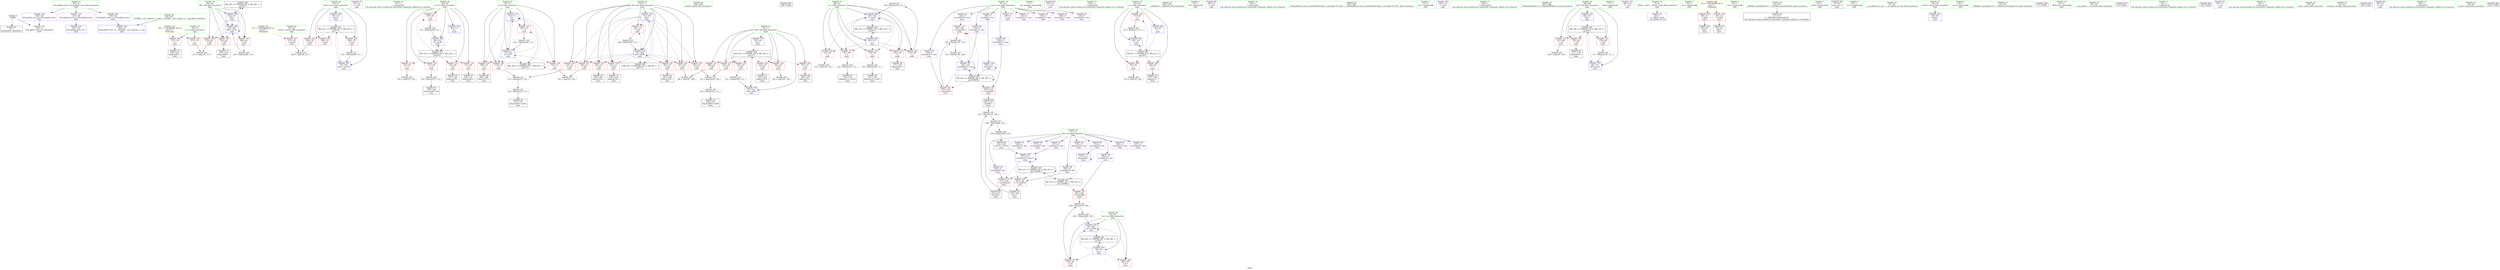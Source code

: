digraph "SVFG" {
	label="SVFG";

	Node0x55ab3fc40d70 [shape=record,color=grey,label="{NodeID: 0\nNullPtr}"];
	Node0x55ab3fc40d70 -> Node0x55ab3fc60fc0[style=solid];
	Node0x55ab3fc40d70 -> Node0x55ab3fc68d00[style=solid];
	Node0x55ab3fc7da40 [shape=record,color=black,label="{NodeID: 263\nMR_28V_2 = PHI(MR_28V_4, MR_28V_1, )\npts\{83 \}\n}"];
	Node0x55ab3fc7da40 -> Node0x55ab3fc69f10[style=dashed];
	Node0x55ab3fc69d70 [shape=record,color=blue,label="{NodeID: 180\n76\<--111\nitest\<--\nmain\n}"];
	Node0x55ab3fc69d70 -> Node0x55ab3fc7d040[style=dashed];
	Node0x55ab3fc619a0 [shape=record,color=purple,label="{NodeID: 97\n93\<--18\n\<--.str.2\nmain\n}"];
	Node0x55ab3fc467e0 [shape=record,color=green,label="{NodeID: 14\n111\<--1\n\<--dummyObj\nCan only get source location for instruction, argument, global var or function.}"];
	Node0x55ab3fc61570 [shape=record,color=red,label="{NodeID: 111\n119\<--64\n\<--i3\nmain\n}"];
	Node0x55ab3fc61570 -> Node0x55ab3fc6ec40[style=solid];
	Node0x55ab3fc460c0 [shape=record,color=green,label="{NodeID: 28\n60\<--61\nntests\<--ntests_field_insensitive\nmain\n}"];
	Node0x55ab3fc460c0 -> Node0x55ab3fc61230[style=solid];
	Node0x55ab3fc67090 [shape=record,color=red,label="{NodeID: 125\n188\<--70\n\<--i40\nmain\n}"];
	Node0x55ab3fc67090 -> Node0x55ab3fc65860[style=solid];
	Node0x55ab3fc60af0 [shape=record,color=green,label="{NodeID: 42\n263\<--264\nprintf\<--printf_field_insensitive\n}"];
	Node0x55ab3fc8db50 [shape=record,color=black,label="{NodeID: 305\n266 = PHI()\n}"];
	Node0x55ab3fc6d440 [shape=record,color=grey,label="{NodeID: 222\n156 = Binary(155, 111, )\n}"];
	Node0x55ab3fc6d440 -> Node0x55ab3fc693b0[style=solid];
	Node0x55ab3fc67bf0 [shape=record,color=red,label="{NodeID: 139\n208\<--74\n\<--k\nmain\n}"];
	Node0x55ab3fc67bf0 -> Node0x55ab3fc62e10[style=solid];
	Node0x55ab3fc62790 [shape=record,color=black,label="{NodeID: 56\n141\<--140\nidxprom18\<--sub17\nmain\n}"];
	Node0x55ab3fc6e940 [shape=record,color=grey,label="{NodeID: 236\n258 = cmp(256, 257, )\n}"];
	Node0x55ab3fc68750 [shape=record,color=red,label="{NodeID: 153\n143\<--142\n\<--arrayidx19\nmain\n}"];
	Node0x55ab3fc68750 -> Node0x55ab3fc6dec0[style=solid];
	Node0x55ab3fc632f0 [shape=record,color=black,label="{NodeID: 70\n233\<--232\nidxprom72\<--\nmain\n}"];
	Node0x55ab3fc692e0 [shape=record,color=blue,label="{NodeID: 167\n152\<--145\narrayidx23\<--rem\nmain\n}"];
	Node0x55ab3fc692e0 -> Node0x55ab3fc68680[style=dashed];
	Node0x55ab3fc692e0 -> Node0x55ab3fc68750[style=dashed];
	Node0x55ab3fc692e0 -> Node0x55ab3fc692e0[style=dashed];
	Node0x55ab3fc692e0 -> Node0x55ab3fc7b740[style=dashed];
	Node0x55ab3fc63e50 [shape=record,color=purple,label="{NodeID: 84\n224\<--8\narrayidx67\<--cmn\nmain\n}"];
	Node0x55ab3fc63e50 -> Node0x55ab3fc689c0[style=solid];
	Node0x55ab3fc416d0 [shape=record,color=green,label="{NodeID: 1\n7\<--1\n__dso_handle\<--dummyObj\nGlob }"];
	Node0x55ab3fc7df40 [shape=record,color=black,label="{NodeID: 264\nMR_16V_3 = PHI(MR_16V_4, MR_16V_2, )\npts\{71 \}\n}"];
	Node0x55ab3fc7df40 -> Node0x55ab3fc66fc0[style=dashed];
	Node0x55ab3fc7df40 -> Node0x55ab3fc67090[style=dashed];
	Node0x55ab3fc7df40 -> Node0x55ab3fc67160[style=dashed];
	Node0x55ab3fc7df40 -> Node0x55ab3fc67230[style=dashed];
	Node0x55ab3fc7df40 -> Node0x55ab3fc67300[style=dashed];
	Node0x55ab3fc7df40 -> Node0x55ab3fc673d0[style=dashed];
	Node0x55ab3fc7df40 -> Node0x55ab3fc69ca0[style=dashed];
	Node0x55ab3fc69e40 [shape=record,color=blue,label="{NodeID: 181\n80\<--85\nres\<--\nmain\n}"];
	Node0x55ab3fc69e40 -> Node0x55ab3fc68270[style=dashed];
	Node0x55ab3fc69e40 -> Node0x55ab3fc68340[style=dashed];
	Node0x55ab3fc69e40 -> Node0x55ab3fc69fe0[style=dashed];
	Node0x55ab3fc69e40 -> Node0x55ab3fc7d540[style=dashed];
	Node0x55ab3fc61a70 [shape=record,color=purple,label="{NodeID: 98\n94\<--20\n\<--.str.3\nmain\n}"];
	Node0x55ab3fc468b0 [shape=record,color=green,label="{NodeID: 15\n146\<--1\n\<--dummyObj\nCan only get source location for instruction, argument, global var or function.}"];
	Node0x55ab3fc61640 [shape=record,color=red,label="{NodeID: 112\n127\<--64\n\<--i3\nmain\n}"];
	Node0x55ab3fc61640 -> Node0x55ab3fc6da40[style=solid];
	Node0x55ab3fc46190 [shape=record,color=green,label="{NodeID: 29\n62\<--63\ni\<--i_field_insensitive\nmain\n}"];
	Node0x55ab3fc46190 -> Node0x55ab3fc61300[style=solid];
	Node0x55ab3fc46190 -> Node0x55ab3fc613d0[style=solid];
	Node0x55ab3fc46190 -> Node0x55ab3fc614a0[style=solid];
	Node0x55ab3fc46190 -> Node0x55ab3fc68ed0[style=solid];
	Node0x55ab3fc46190 -> Node0x55ab3fc69070[style=solid];
	Node0x55ab3fc67160 [shape=record,color=red,label="{NodeID: 126\n197\<--70\n\<--i40\nmain\n}"];
	Node0x55ab3fc67160 -> Node0x55ab3fc62ad0[style=solid];
	Node0x55ab3fc60bc0 [shape=record,color=green,label="{NodeID: 43\n292\<--293\n_ZNSolsEi\<--_ZNSolsEi_field_insensitive\n}"];
	Node0x55ab3fc6d5c0 [shape=record,color=grey,label="{NodeID: 223\n140 = Binary(139, 111, )\n}"];
	Node0x55ab3fc6d5c0 -> Node0x55ab3fc62790[style=solid];
	Node0x55ab3fc67cc0 [shape=record,color=red,label="{NodeID: 140\n214\<--74\n\<--k\nmain\n}"];
	Node0x55ab3fc67cc0 -> Node0x55ab3fc6c9c0[style=solid];
	Node0x55ab3fc62860 [shape=record,color=black,label="{NodeID: 57\n148\<--147\nidxprom20\<--\nmain\n}"];
	Node0x55ab3fc6eac0 [shape=record,color=grey,label="{NodeID: 237\n195 = cmp(193, 194, )\n}"];
	Node0x55ab3fc68820 [shape=record,color=red,label="{NodeID: 154\n203\<--202\n\<--arrayidx54\nmain\n}"];
	Node0x55ab3fc68820 -> Node0x55ab3fc62c70[style=solid];
	Node0x55ab3fc633c0 [shape=record,color=black,label="{NodeID: 71\n236\<--235\nidxprom74\<--\nmain\n}"];
	Node0x55ab3fc693b0 [shape=record,color=blue,label="{NodeID: 168\n66\<--156\nj\<--inc25\nmain\n}"];
	Node0x55ab3fc693b0 -> Node0x55ab3fc66940[style=dashed];
	Node0x55ab3fc693b0 -> Node0x55ab3fc66a10[style=dashed];
	Node0x55ab3fc693b0 -> Node0x55ab3fc66ae0[style=dashed];
	Node0x55ab3fc693b0 -> Node0x55ab3fc66bb0[style=dashed];
	Node0x55ab3fc693b0 -> Node0x55ab3fc66c80[style=dashed];
	Node0x55ab3fc693b0 -> Node0x55ab3fc693b0[style=dashed];
	Node0x55ab3fc693b0 -> Node0x55ab3fc7ad40[style=dashed];
	Node0x55ab3fc63f20 [shape=record,color=purple,label="{NodeID: 85\n172\<--11\narrayidx35\<--dm\nmain\n}"];
	Node0x55ab3fc44c90 [shape=record,color=green,label="{NodeID: 2\n13\<--1\n.str\<--dummyObj\nGlob }"];
	Node0x55ab3fc7e440 [shape=record,color=black,label="{NodeID: 265\nMR_18V_2 = PHI(MR_18V_4, MR_18V_1, )\npts\{73 \}\n}"];
	Node0x55ab3fc7e440 -> Node0x55ab3fc69890[style=dashed];
	Node0x55ab3fc69f10 [shape=record,color=blue,label="{NodeID: 182\n82\<--111\ni90\<--\nmain\n}"];
	Node0x55ab3fc69f10 -> Node0x55ab3fc68410[style=dashed];
	Node0x55ab3fc69f10 -> Node0x55ab3fc684e0[style=dashed];
	Node0x55ab3fc69f10 -> Node0x55ab3fc685b0[style=dashed];
	Node0x55ab3fc69f10 -> Node0x55ab3fc6a0b0[style=dashed];
	Node0x55ab3fc69f10 -> Node0x55ab3fc7da40[style=dashed];
	Node0x55ab3fc61b40 [shape=record,color=purple,label="{NodeID: 99\n96\<--23\n\<--.str.4\nmain\n}"];
	Node0x55ab3fc45700 [shape=record,color=green,label="{NodeID: 16\n165\<--1\n\<--dummyObj\nCan only get source location for instruction, argument, global var or function.}"];
	Node0x55ab3fc80f30 [shape=record,color=yellow,style=double,label="{NodeID: 279\n24V_1 = ENCHI(MR_24V_0)\npts\{79 \}\nFun[main]}"];
	Node0x55ab3fc80f30 -> Node0x55ab3fc680d0[style=dashed];
	Node0x55ab3fc80f30 -> Node0x55ab3fc681a0[style=dashed];
	Node0x55ab3fc61710 [shape=record,color=red,label="{NodeID: 113\n136\<--64\n\<--i3\nmain\n}"];
	Node0x55ab3fc61710 -> Node0x55ab3fc626c0[style=solid];
	Node0x55ab3fc60230 [shape=record,color=green,label="{NodeID: 30\n64\<--65\ni3\<--i3_field_insensitive\nmain\n}"];
	Node0x55ab3fc60230 -> Node0x55ab3fc61570[style=solid];
	Node0x55ab3fc60230 -> Node0x55ab3fc61640[style=solid];
	Node0x55ab3fc60230 -> Node0x55ab3fc61710[style=solid];
	Node0x55ab3fc60230 -> Node0x55ab3fc617e0[style=solid];
	Node0x55ab3fc60230 -> Node0x55ab3fc66870[style=solid];
	Node0x55ab3fc60230 -> Node0x55ab3fc69140[style=solid];
	Node0x55ab3fc60230 -> Node0x55ab3fc69480[style=solid];
	Node0x55ab3fc67230 [shape=record,color=red,label="{NodeID: 127\n219\<--70\n\<--i40\nmain\n}"];
	Node0x55ab3fc67230 -> Node0x55ab3fc6e4c0[style=solid];
	Node0x55ab3fc60cc0 [shape=record,color=green,label="{NodeID: 44\n295\<--296\n_ZSt4endlIcSt11char_traitsIcEERSt13basic_ostreamIT_T0_ES6_\<--_ZSt4endlIcSt11char_traitsIcEERSt13basic_ostreamIT_T0_ES6__field_insensitive\n}"];
	Node0x55ab3fc6d740 [shape=record,color=grey,label="{NodeID: 224\n114 = Binary(113, 111, )\n}"];
	Node0x55ab3fc6d740 -> Node0x55ab3fc69070[style=solid];
	Node0x55ab3fc67d90 [shape=record,color=red,label="{NodeID: 141\n240\<--74\n\<--k\nmain\n}"];
	Node0x55ab3fc67d90 -> Node0x55ab3fc6ce40[style=solid];
	Node0x55ab3fc62930 [shape=record,color=black,label="{NodeID: 58\n151\<--150\nidxprom22\<--\nmain\n}"];
	Node0x55ab3fc6ec40 [shape=record,color=grey,label="{NodeID: 238\n120 = cmp(119, 104, )\n}"];
	Node0x55ab3fc688f0 [shape=record,color=red,label="{NodeID: 155\n211\<--210\n\<--arrayidx58\nmain\n}"];
	Node0x55ab3fc688f0 -> Node0x55ab3fc62ee0[style=solid];
	Node0x55ab3fc63490 [shape=record,color=black,label="{NodeID: 72\n276\<--275\nidxprom94\<--\nmain\n}"];
	Node0x55ab3fc69480 [shape=record,color=blue,label="{NodeID: 169\n64\<--161\ni3\<--inc28\nmain\n}"];
	Node0x55ab3fc69480 -> Node0x55ab3fc7b240[style=dashed];
	Node0x55ab3fc63ff0 [shape=record,color=purple,label="{NodeID: 86\n173\<--11\narrayidx36\<--dm\nmain\n}"];
	Node0x55ab3fc63ff0 -> Node0x55ab3fc69620[style=solid];
	Node0x55ab3fc44d20 [shape=record,color=green,label="{NodeID: 3\n15\<--1\n.str.1\<--dummyObj\nGlob }"];
	Node0x55ab3fc7e940 [shape=record,color=black,label="{NodeID: 266\nMR_20V_2 = PHI(MR_20V_3, MR_20V_1, )\npts\{75 \}\n}"];
	Node0x55ab3fc7e940 -> Node0x55ab3fc69960[style=dashed];
	Node0x55ab3fc7e940 -> Node0x55ab3fc7e940[style=dashed];
	Node0x55ab3fc69fe0 [shape=record,color=blue,label="{NodeID: 183\n80\<--283\nres\<--rem99\nmain\n}"];
	Node0x55ab3fc69fe0 -> Node0x55ab3fc68270[style=dashed];
	Node0x55ab3fc69fe0 -> Node0x55ab3fc68340[style=dashed];
	Node0x55ab3fc69fe0 -> Node0x55ab3fc69fe0[style=dashed];
	Node0x55ab3fc69fe0 -> Node0x55ab3fc7d540[style=dashed];
	Node0x55ab3fc61c10 [shape=record,color=purple,label="{NodeID: 100\n265\<--23\n\<--.str.4\nmain\n}"];
	Node0x55ab3fc457d0 [shape=record,color=green,label="{NodeID: 17\n230\<--1\n\<--dummyObj\nCan only get source location for instruction, argument, global var or function.}"];
	Node0x55ab3fc617e0 [shape=record,color=red,label="{NodeID: 114\n147\<--64\n\<--i3\nmain\n}"];
	Node0x55ab3fc617e0 -> Node0x55ab3fc62860[style=solid];
	Node0x55ab3fc602c0 [shape=record,color=green,label="{NodeID: 31\n66\<--67\nj\<--j_field_insensitive\nmain\n}"];
	Node0x55ab3fc602c0 -> Node0x55ab3fc66940[style=solid];
	Node0x55ab3fc602c0 -> Node0x55ab3fc66a10[style=solid];
	Node0x55ab3fc602c0 -> Node0x55ab3fc66ae0[style=solid];
	Node0x55ab3fc602c0 -> Node0x55ab3fc66bb0[style=solid];
	Node0x55ab3fc602c0 -> Node0x55ab3fc66c80[style=solid];
	Node0x55ab3fc602c0 -> Node0x55ab3fc69210[style=solid];
	Node0x55ab3fc602c0 -> Node0x55ab3fc693b0[style=solid];
	Node0x55ab3fc67300 [shape=record,color=red,label="{NodeID: 128\n232\<--70\n\<--i40\nmain\n}"];
	Node0x55ab3fc67300 -> Node0x55ab3fc632f0[style=solid];
	Node0x55ab3fc60dc0 [shape=record,color=green,label="{NodeID: 45\n297\<--298\n_ZNSolsEPFRSoS_E\<--_ZNSolsEPFRSoS_E_field_insensitive\n}"];
	Node0x55ab3fc6d8c0 [shape=record,color=grey,label="{NodeID: 225\n227 = Binary(212, 226, )\n}"];
	Node0x55ab3fc6d8c0 -> Node0x55ab3fc6e1c0[style=solid];
	Node0x55ab3fc67e60 [shape=record,color=red,label="{NodeID: 142\n256\<--76\n\<--itest\nmain\n}"];
	Node0x55ab3fc67e60 -> Node0x55ab3fc6e940[style=solid];
	Node0x55ab3fc62a00 [shape=record,color=black,label="{NodeID: 59\n171\<--170\nidxprom34\<--\nmain\n}"];
	Node0x55ab3fc6edc0 [shape=record,color=grey,label="{NodeID: 239\n125 = cmp(124, 104, )\n}"];
	Node0x55ab3fc689c0 [shape=record,color=red,label="{NodeID: 156\n225\<--224\n\<--arrayidx67\nmain\n}"];
	Node0x55ab3fc689c0 -> Node0x55ab3fc63150[style=solid];
	Node0x55ab3fc63560 [shape=record,color=black,label="{NodeID: 73\n279\<--278\nidxprom96\<--\nmain\n}"];
	Node0x55ab3fc7a840 [shape=record,color=black,label="{NodeID: 253\nMR_32V_5 = PHI(MR_32V_6, MR_32V_4, )\npts\{120000 \}\n}"];
	Node0x55ab3fc7a840 -> Node0x55ab3fc68820[style=dashed];
	Node0x55ab3fc7a840 -> Node0x55ab3fc688f0[style=dashed];
	Node0x55ab3fc7a840 -> Node0x55ab3fc69a30[style=dashed];
	Node0x55ab3fc7a840 -> Node0x55ab3fc7a840[style=dashed];
	Node0x55ab3fc7a840 -> Node0x55ab3fc7ee40[style=dashed];
	Node0x55ab3fc69550 [shape=record,color=blue,label="{NodeID: 170\n68\<--165\ni30\<--\nmain\n}"];
	Node0x55ab3fc69550 -> Node0x55ab3fc78a40[style=dashed];
	Node0x55ab3fc640c0 [shape=record,color=purple,label="{NodeID: 87\n199\<--11\narrayidx52\<--dm\nmain\n}"];
	Node0x55ab3fc44db0 [shape=record,color=green,label="{NodeID: 4\n17\<--1\nstdin\<--dummyObj\nGlob }"];
	Node0x55ab3fc7ee40 [shape=record,color=black,label="{NodeID: 267\nMR_32V_4 = PHI(MR_32V_5, MR_32V_2, )\npts\{120000 \}\n}"];
	Node0x55ab3fc7ee40 -> Node0x55ab3fc68a90[style=dashed];
	Node0x55ab3fc7ee40 -> Node0x55ab3fc7a840[style=dashed];
	Node0x55ab3fc6a0b0 [shape=record,color=blue,label="{NodeID: 184\n82\<--287\ni90\<--inc101\nmain\n}"];
	Node0x55ab3fc6a0b0 -> Node0x55ab3fc68410[style=dashed];
	Node0x55ab3fc6a0b0 -> Node0x55ab3fc684e0[style=dashed];
	Node0x55ab3fc6a0b0 -> Node0x55ab3fc685b0[style=dashed];
	Node0x55ab3fc6a0b0 -> Node0x55ab3fc6a0b0[style=dashed];
	Node0x55ab3fc6a0b0 -> Node0x55ab3fc7da40[style=dashed];
	Node0x55ab3fc61ce0 [shape=record,color=purple,label="{NodeID: 101\n261\<--25\n\<--.str.5\nmain\n}"];
	Node0x55ab3fc458a0 [shape=record,color=green,label="{NodeID: 18\n4\<--6\n_ZStL8__ioinit\<--_ZStL8__ioinit_field_insensitive\nGlob }"];
	Node0x55ab3fc458a0 -> Node0x55ab3fc63630[style=solid];
	Node0x55ab3fc66870 [shape=record,color=red,label="{NodeID: 115\n160\<--64\n\<--i3\nmain\n}"];
	Node0x55ab3fc66870 -> Node0x55ab3fc6c840[style=solid];
	Node0x55ab3fc60350 [shape=record,color=green,label="{NodeID: 32\n68\<--69\ni30\<--i30_field_insensitive\nmain\n}"];
	Node0x55ab3fc60350 -> Node0x55ab3fc66d50[style=solid];
	Node0x55ab3fc60350 -> Node0x55ab3fc66e20[style=solid];
	Node0x55ab3fc60350 -> Node0x55ab3fc66ef0[style=solid];
	Node0x55ab3fc60350 -> Node0x55ab3fc69550[style=solid];
	Node0x55ab3fc60350 -> Node0x55ab3fc696f0[style=solid];
	Node0x55ab3fc673d0 [shape=record,color=red,label="{NodeID: 129\n250\<--70\n\<--i40\nmain\n}"];
	Node0x55ab3fc673d0 -> Node0x55ab3fc6c700[style=solid];
	Node0x55ab3fc60ec0 [shape=record,color=green,label="{NodeID: 46\n30\<--323\n_GLOBAL__sub_I_pperm_2_1.cpp\<--_GLOBAL__sub_I_pperm_2_1.cpp_field_insensitive\n}"];
	Node0x55ab3fc60ec0 -> Node0x55ab3fc68c30[style=solid];
	Node0x55ab3fc6da40 [shape=record,color=grey,label="{NodeID: 226\n128 = Binary(127, 111, )\n}"];
	Node0x55ab3fc6da40 -> Node0x55ab3fc62520[style=solid];
	Node0x55ab3fc67f30 [shape=record,color=red,label="{NodeID: 143\n260\<--76\n\<--itest\nmain\n}"];
	Node0x55ab3fc62ad0 [shape=record,color=black,label="{NodeID: 60\n198\<--197\nidxprom51\<--\nmain\n}"];
	Node0x55ab3fc6ef40 [shape=record,color=grey,label="{NodeID: 240\n103 = cmp(102, 104, )\n}"];
	Node0x55ab3fc68a90 [shape=record,color=red,label="{NodeID: 157\n281\<--280\n\<--arrayidx97\nmain\n}"];
	Node0x55ab3fc68a90 -> Node0x55ab3fc6d2c0[style=solid];
	Node0x55ab3fc63630 [shape=record,color=purple,label="{NodeID: 74\n39\<--4\n\<--_ZStL8__ioinit\n__cxx_global_var_init\n}"];
	Node0x55ab3fc7ad40 [shape=record,color=black,label="{NodeID: 254\nMR_12V_2 = PHI(MR_12V_4, MR_12V_1, )\npts\{67 \}\n}"];
	Node0x55ab3fc7ad40 -> Node0x55ab3fc69210[style=dashed];
	Node0x55ab3fc69620 [shape=record,color=blue,label="{NodeID: 171\n173\<--111\narrayidx36\<--\nmain\n}"];
	Node0x55ab3fc69620 -> Node0x55ab3fc69620[style=dashed];
	Node0x55ab3fc69620 -> Node0x55ab3fc7ee40[style=dashed];
	Node0x55ab3fc64190 [shape=record,color=purple,label="{NodeID: 88\n202\<--11\narrayidx54\<--dm\nmain\n}"];
	Node0x55ab3fc64190 -> Node0x55ab3fc68820[style=solid];
	Node0x55ab3fc44e40 [shape=record,color=green,label="{NodeID: 5\n18\<--1\n.str.2\<--dummyObj\nGlob }"];
	Node0x55ab3fc7fb50 [shape=record,color=yellow,style=double,label="{NodeID: 268\n2V_1 = ENCHI(MR_2V_0)\npts\{1 \}\nFun[main]}"];
	Node0x55ab3fc7fb50 -> Node0x55ab3fc61090[style=dashed];
	Node0x55ab3fc7fb50 -> Node0x55ab3fc61160[style=dashed];
	Node0x55ab3fc6a180 [shape=record,color=blue,label="{NodeID: 185\n76\<--301\nitest\<--inc106\nmain\n}"];
	Node0x55ab3fc6a180 -> Node0x55ab3fc7d040[style=dashed];
	Node0x55ab3fc61db0 [shape=record,color=purple,label="{NodeID: 102\n327\<--28\nllvm.global_ctors_0\<--llvm.global_ctors\nGlob }"];
	Node0x55ab3fc61db0 -> Node0x55ab3fc68b60[style=solid];
	Node0x55ab3fc45970 [shape=record,color=green,label="{NodeID: 19\n8\<--10\ncmn\<--cmn_field_insensitive\nGlob }"];
	Node0x55ab3fc45970 -> Node0x55ab3fc63700[style=solid];
	Node0x55ab3fc45970 -> Node0x55ab3fc637d0[style=solid];
	Node0x55ab3fc45970 -> Node0x55ab3fc638a0[style=solid];
	Node0x55ab3fc45970 -> Node0x55ab3fc63970[style=solid];
	Node0x55ab3fc45970 -> Node0x55ab3fc63a40[style=solid];
	Node0x55ab3fc45970 -> Node0x55ab3fc63b10[style=solid];
	Node0x55ab3fc45970 -> Node0x55ab3fc63be0[style=solid];
	Node0x55ab3fc45970 -> Node0x55ab3fc63cb0[style=solid];
	Node0x55ab3fc45970 -> Node0x55ab3fc63d80[style=solid];
	Node0x55ab3fc45970 -> Node0x55ab3fc63e50[style=solid];
	Node0x55ab3fc66940 [shape=record,color=red,label="{NodeID: 116\n124\<--66\n\<--j\nmain\n}"];
	Node0x55ab3fc66940 -> Node0x55ab3fc6edc0[style=solid];
	Node0x55ab3fc603e0 [shape=record,color=green,label="{NodeID: 33\n70\<--71\ni40\<--i40_field_insensitive\nmain\n}"];
	Node0x55ab3fc603e0 -> Node0x55ab3fc66fc0[style=solid];
	Node0x55ab3fc603e0 -> Node0x55ab3fc67090[style=solid];
	Node0x55ab3fc603e0 -> Node0x55ab3fc67160[style=solid];
	Node0x55ab3fc603e0 -> Node0x55ab3fc67230[style=solid];
	Node0x55ab3fc603e0 -> Node0x55ab3fc67300[style=solid];
	Node0x55ab3fc603e0 -> Node0x55ab3fc673d0[style=solid];
	Node0x55ab3fc603e0 -> Node0x55ab3fc697c0[style=solid];
	Node0x55ab3fc603e0 -> Node0x55ab3fc69ca0[style=solid];
	Node0x55ab3fc6c700 [shape=record,color=grey,label="{NodeID: 213\n251 = Binary(250, 111, )\n}"];
	Node0x55ab3fc6c700 -> Node0x55ab3fc69ca0[style=solid];
	Node0x55ab3fc674a0 [shape=record,color=red,label="{NodeID: 130\n187\<--72\n\<--j44\nmain\n}"];
	Node0x55ab3fc674a0 -> Node0x55ab3fc65860[style=solid];
	Node0x55ab3fc60fc0 [shape=record,color=black,label="{NodeID: 47\n2\<--3\ndummyVal\<--dummyVal\n}"];
	Node0x55ab3fc6dbc0 [shape=record,color=grey,label="{NodeID: 227\n145 = Binary(144, 146, )\n}"];
	Node0x55ab3fc6dbc0 -> Node0x55ab3fc692e0[style=solid];
	Node0x55ab3fc68000 [shape=record,color=red,label="{NodeID: 144\n300\<--76\n\<--itest\nmain\n}"];
	Node0x55ab3fc68000 -> Node0x55ab3fc6ccc0[style=solid];
	Node0x55ab3fc62ba0 [shape=record,color=black,label="{NodeID: 61\n201\<--200\nidxprom53\<--\nmain\n}"];
	Node0x55ab3fc65860 [shape=record,color=grey,label="{NodeID: 241\n189 = cmp(187, 188, )\n}"];
	Node0x55ab3fc68b60 [shape=record,color=blue,label="{NodeID: 158\n327\<--29\nllvm.global_ctors_0\<--\nGlob }"];
	Node0x55ab3fc63700 [shape=record,color=purple,label="{NodeID: 75\n108\<--8\n\<--cmn\nmain\n}"];
	Node0x55ab3fc7b240 [shape=record,color=black,label="{NodeID: 255\nMR_10V_3 = PHI(MR_10V_4, MR_10V_2, )\npts\{65 \}\n}"];
	Node0x55ab3fc7b240 -> Node0x55ab3fc61570[style=dashed];
	Node0x55ab3fc7b240 -> Node0x55ab3fc61640[style=dashed];
	Node0x55ab3fc7b240 -> Node0x55ab3fc61710[style=dashed];
	Node0x55ab3fc7b240 -> Node0x55ab3fc617e0[style=dashed];
	Node0x55ab3fc7b240 -> Node0x55ab3fc66870[style=dashed];
	Node0x55ab3fc7b240 -> Node0x55ab3fc69480[style=dashed];
	Node0x55ab3fc696f0 [shape=record,color=blue,label="{NodeID: 172\n68\<--177\ni30\<--inc38\nmain\n}"];
	Node0x55ab3fc696f0 -> Node0x55ab3fc78a40[style=dashed];
	Node0x55ab3fc64260 [shape=record,color=purple,label="{NodeID: 89\n207\<--11\narrayidx56\<--dm\nmain\n}"];
	Node0x55ab3fc44ed0 [shape=record,color=green,label="{NodeID: 6\n20\<--1\n.str.3\<--dummyObj\nGlob }"];
	Node0x55ab3fc61eb0 [shape=record,color=purple,label="{NodeID: 103\n328\<--28\nllvm.global_ctors_1\<--llvm.global_ctors\nGlob }"];
	Node0x55ab3fc61eb0 -> Node0x55ab3fc68c30[style=solid];
	Node0x55ab3fc45a40 [shape=record,color=green,label="{NodeID: 20\n11\<--12\ndm\<--dm_field_insensitive\nGlob }"];
	Node0x55ab3fc45a40 -> Node0x55ab3fc63f20[style=solid];
	Node0x55ab3fc45a40 -> Node0x55ab3fc63ff0[style=solid];
	Node0x55ab3fc45a40 -> Node0x55ab3fc640c0[style=solid];
	Node0x55ab3fc45a40 -> Node0x55ab3fc64190[style=solid];
	Node0x55ab3fc45a40 -> Node0x55ab3fc64260[style=solid];
	Node0x55ab3fc45a40 -> Node0x55ab3fc64330[style=solid];
	Node0x55ab3fc45a40 -> Node0x55ab3fc64400[style=solid];
	Node0x55ab3fc45a40 -> Node0x55ab3fc644d0[style=solid];
	Node0x55ab3fc45a40 -> Node0x55ab3fc645a0[style=solid];
	Node0x55ab3fc45a40 -> Node0x55ab3fc64670[style=solid];
	Node0x55ab3fc66a10 [shape=record,color=red,label="{NodeID: 117\n131\<--66\n\<--j\nmain\n}"];
	Node0x55ab3fc66a10 -> Node0x55ab3fc6e040[style=solid];
	Node0x55ab3fc60470 [shape=record,color=green,label="{NodeID: 34\n72\<--73\nj44\<--j44_field_insensitive\nmain\n}"];
	Node0x55ab3fc60470 -> Node0x55ab3fc674a0[style=solid];
	Node0x55ab3fc60470 -> Node0x55ab3fc67570[style=solid];
	Node0x55ab3fc60470 -> Node0x55ab3fc67640[style=solid];
	Node0x55ab3fc60470 -> Node0x55ab3fc67710[style=solid];
	Node0x55ab3fc60470 -> Node0x55ab3fc677e0[style=solid];
	Node0x55ab3fc60470 -> Node0x55ab3fc678b0[style=solid];
	Node0x55ab3fc60470 -> Node0x55ab3fc67980[style=solid];
	Node0x55ab3fc60470 -> Node0x55ab3fc67a50[style=solid];
	Node0x55ab3fc60470 -> Node0x55ab3fc69890[style=solid];
	Node0x55ab3fc60470 -> Node0x55ab3fc69bd0[style=solid];
	Node0x55ab3fc6c840 [shape=record,color=grey,label="{NodeID: 214\n161 = Binary(160, 111, )\n}"];
	Node0x55ab3fc6c840 -> Node0x55ab3fc69480[style=solid];
	Node0x55ab3fc67570 [shape=record,color=red,label="{NodeID: 131\n194\<--72\n\<--j44\nmain\n}"];
	Node0x55ab3fc67570 -> Node0x55ab3fc6eac0[style=solid];
	Node0x55ab3fc620e0 [shape=record,color=black,label="{NodeID: 48\n41\<--42\n\<--_ZNSt8ios_base4InitD1Ev\nCan only get source location for instruction, argument, global var or function.}"];
	Node0x55ab3fc6dd40 [shape=record,color=grey,label="{NodeID: 228\n229 = Binary(228, 230, )\n}"];
	Node0x55ab3fc6dd40 -> Node0x55ab3fc63220[style=solid];
	Node0x55ab3fc680d0 [shape=record,color=red,label="{NodeID: 145\n271\<--78\n\<--n\nmain\n}"];
	Node0x55ab3fc680d0 -> Node0x55ab3fc65ce0[style=solid];
	Node0x55ab3fc62c70 [shape=record,color=black,label="{NodeID: 62\n204\<--203\nconv\<--\nmain\n}"];
	Node0x55ab3fc62c70 -> Node0x55ab3fc6e1c0[style=solid];
	Node0x55ab3fc659e0 [shape=record,color=grey,label="{NodeID: 242\n168 = cmp(167, 104, )\n}"];
	Node0x55ab3fc68c30 [shape=record,color=blue,label="{NodeID: 159\n328\<--30\nllvm.global_ctors_1\<--_GLOBAL__sub_I_pperm_2_1.cpp\nGlob }"];
	Node0x55ab3fc637d0 [shape=record,color=purple,label="{NodeID: 76\n109\<--8\narrayidx\<--cmn\nmain\n}"];
	Node0x55ab3fc637d0 -> Node0x55ab3fc68fa0[style=solid];
	Node0x55ab3fc7b740 [shape=record,color=black,label="{NodeID: 256\nMR_30V_4 = PHI(MR_30V_5, MR_30V_2, )\npts\{100000 \}\n}"];
	Node0x55ab3fc7b740 -> Node0x55ab3fc68680[style=dashed];
	Node0x55ab3fc7b740 -> Node0x55ab3fc68750[style=dashed];
	Node0x55ab3fc7b740 -> Node0x55ab3fc689c0[style=dashed];
	Node0x55ab3fc7b740 -> Node0x55ab3fc692e0[style=dashed];
	Node0x55ab3fc7b740 -> Node0x55ab3fc7b740[style=dashed];
	Node0x55ab3fc697c0 [shape=record,color=blue,label="{NodeID: 173\n70\<--165\ni40\<--\nmain\n}"];
	Node0x55ab3fc697c0 -> Node0x55ab3fc7df40[style=dashed];
	Node0x55ab3fc64330 [shape=record,color=purple,label="{NodeID: 90\n210\<--11\narrayidx58\<--dm\nmain\n}"];
	Node0x55ab3fc64330 -> Node0x55ab3fc688f0[style=solid];
	Node0x55ab3fc44f60 [shape=record,color=green,label="{NodeID: 7\n22\<--1\nstdout\<--dummyObj\nGlob }"];
	Node0x55ab3fc80750 [shape=record,color=yellow,style=double,label="{NodeID: 270\n6V_1 = ENCHI(MR_6V_0)\npts\{61 \}\nFun[main]}"];
	Node0x55ab3fc80750 -> Node0x55ab3fc61230[style=dashed];
	Node0x55ab3fc61fb0 [shape=record,color=purple,label="{NodeID: 104\n329\<--28\nllvm.global_ctors_2\<--llvm.global_ctors\nGlob }"];
	Node0x55ab3fc61fb0 -> Node0x55ab3fc68d00[style=solid];
	Node0x55ab3fc45b10 [shape=record,color=green,label="{NodeID: 21\n28\<--32\nllvm.global_ctors\<--llvm.global_ctors_field_insensitive\nGlob }"];
	Node0x55ab3fc45b10 -> Node0x55ab3fc61db0[style=solid];
	Node0x55ab3fc45b10 -> Node0x55ab3fc61eb0[style=solid];
	Node0x55ab3fc45b10 -> Node0x55ab3fc61fb0[style=solid];
	Node0x55ab3fc66ae0 [shape=record,color=red,label="{NodeID: 118\n139\<--66\n\<--j\nmain\n}"];
	Node0x55ab3fc66ae0 -> Node0x55ab3fc6d5c0[style=solid];
	Node0x55ab3fc60540 [shape=record,color=green,label="{NodeID: 35\n74\<--75\nk\<--k_field_insensitive\nmain\n}"];
	Node0x55ab3fc60540 -> Node0x55ab3fc67b20[style=solid];
	Node0x55ab3fc60540 -> Node0x55ab3fc67bf0[style=solid];
	Node0x55ab3fc60540 -> Node0x55ab3fc67cc0[style=solid];
	Node0x55ab3fc60540 -> Node0x55ab3fc67d90[style=solid];
	Node0x55ab3fc60540 -> Node0x55ab3fc69960[style=solid];
	Node0x55ab3fc60540 -> Node0x55ab3fc69b00[style=solid];
	Node0x55ab3fc6c9c0 [shape=record,color=grey,label="{NodeID: 215\n215 = Binary(213, 214, )\n}"];
	Node0x55ab3fc6c9c0 -> Node0x55ab3fc6cb40[style=solid];
	Node0x55ab3fc67640 [shape=record,color=red,label="{NodeID: 132\n200\<--72\n\<--j44\nmain\n}"];
	Node0x55ab3fc67640 -> Node0x55ab3fc62ba0[style=solid];
	Node0x55ab3fc621e0 [shape=record,color=black,label="{NodeID: 49\n57\<--85\nmain_ret\<--\nmain\n}"];
	Node0x55ab3fc6dec0 [shape=record,color=grey,label="{NodeID: 229\n144 = Binary(135, 143, )\n}"];
	Node0x55ab3fc6dec0 -> Node0x55ab3fc6dbc0[style=solid];
	Node0x55ab3fc681a0 [shape=record,color=red,label="{NodeID: 146\n275\<--78\n\<--n\nmain\n}"];
	Node0x55ab3fc681a0 -> Node0x55ab3fc63490[style=solid];
	Node0x55ab3fc62d40 [shape=record,color=black,label="{NodeID: 63\n206\<--205\nidxprom55\<--\nmain\n}"];
	Node0x55ab3fc65b60 [shape=record,color=grey,label="{NodeID: 243\n183 = cmp(182, 104, )\n}"];
	Node0x55ab3fc68d00 [shape=record,color=blue, style = dotted,label="{NodeID: 160\n329\<--3\nllvm.global_ctors_2\<--dummyVal\nGlob }"];
	Node0x55ab3fc638a0 [shape=record,color=purple,label="{NodeID: 77\n130\<--8\narrayidx11\<--cmn\nmain\n}"];
	Node0x55ab3fc69890 [shape=record,color=blue,label="{NodeID: 174\n72\<--165\nj44\<--\nmain\n}"];
	Node0x55ab3fc69890 -> Node0x55ab3fc674a0[style=dashed];
	Node0x55ab3fc69890 -> Node0x55ab3fc67570[style=dashed];
	Node0x55ab3fc69890 -> Node0x55ab3fc67640[style=dashed];
	Node0x55ab3fc69890 -> Node0x55ab3fc67710[style=dashed];
	Node0x55ab3fc69890 -> Node0x55ab3fc677e0[style=dashed];
	Node0x55ab3fc69890 -> Node0x55ab3fc678b0[style=dashed];
	Node0x55ab3fc69890 -> Node0x55ab3fc67980[style=dashed];
	Node0x55ab3fc69890 -> Node0x55ab3fc67a50[style=dashed];
	Node0x55ab3fc69890 -> Node0x55ab3fc69bd0[style=dashed];
	Node0x55ab3fc69890 -> Node0x55ab3fc7e440[style=dashed];
	Node0x55ab3fc64400 [shape=record,color=purple,label="{NodeID: 91\n234\<--11\narrayidx73\<--dm\nmain\n}"];
	Node0x55ab3fc41320 [shape=record,color=green,label="{NodeID: 8\n23\<--1\n.str.4\<--dummyObj\nGlob }"];
	Node0x55ab3fc61090 [shape=record,color=red,label="{NodeID: 105\n86\<--17\n\<--stdin\nmain\n}"];
	Node0x55ab3fc61090 -> Node0x55ab3fc622b0[style=solid];
	Node0x55ab3fc45be0 [shape=record,color=green,label="{NodeID: 22\n33\<--34\n__cxx_global_var_init\<--__cxx_global_var_init_field_insensitive\n}"];
	Node0x55ab3fc66bb0 [shape=record,color=red,label="{NodeID: 119\n150\<--66\n\<--j\nmain\n}"];
	Node0x55ab3fc66bb0 -> Node0x55ab3fc62930[style=solid];
	Node0x55ab3fc60610 [shape=record,color=green,label="{NodeID: 36\n76\<--77\nitest\<--itest_field_insensitive\nmain\n}"];
	Node0x55ab3fc60610 -> Node0x55ab3fc67e60[style=solid];
	Node0x55ab3fc60610 -> Node0x55ab3fc67f30[style=solid];
	Node0x55ab3fc60610 -> Node0x55ab3fc68000[style=solid];
	Node0x55ab3fc60610 -> Node0x55ab3fc69d70[style=solid];
	Node0x55ab3fc60610 -> Node0x55ab3fc6a180[style=solid];
	Node0x55ab3fc6cb40 [shape=record,color=grey,label="{NodeID: 216\n216 = Binary(215, 111, )\n}"];
	Node0x55ab3fc6cb40 -> Node0x55ab3fc62fb0[style=solid];
	Node0x55ab3fc67710 [shape=record,color=red,label="{NodeID: 133\n205\<--72\n\<--j44\nmain\n}"];
	Node0x55ab3fc67710 -> Node0x55ab3fc62d40[style=solid];
	Node0x55ab3fc622b0 [shape=record,color=black,label="{NodeID: 50\n89\<--86\ncall\<--\nmain\n}"];
	Node0x55ab3fc6e040 [shape=record,color=grey,label="{NodeID: 230\n132 = Binary(131, 111, )\n}"];
	Node0x55ab3fc6e040 -> Node0x55ab3fc625f0[style=solid];
	Node0x55ab3fc68270 [shape=record,color=red,label="{NodeID: 147\n274\<--80\n\<--res\nmain\n}"];
	Node0x55ab3fc68270 -> Node0x55ab3fc6d2c0[style=solid];
	Node0x55ab3fc62e10 [shape=record,color=black,label="{NodeID: 64\n209\<--208\nidxprom57\<--\nmain\n}"];
	Node0x55ab3fc65ce0 [shape=record,color=grey,label="{NodeID: 244\n272 = cmp(270, 271, )\n}"];
	Node0x55ab3fc68e00 [shape=record,color=blue,label="{NodeID: 161\n58\<--85\nretval\<--\nmain\n}"];
	Node0x55ab3fc63970 [shape=record,color=purple,label="{NodeID: 78\n134\<--8\narrayidx14\<--cmn\nmain\n}"];
	Node0x55ab3fc63970 -> Node0x55ab3fc68680[style=solid];
	Node0x55ab3fc69960 [shape=record,color=blue,label="{NodeID: 175\n74\<--111\nk\<--\nmain\n}"];
	Node0x55ab3fc69960 -> Node0x55ab3fc67b20[style=dashed];
	Node0x55ab3fc69960 -> Node0x55ab3fc67bf0[style=dashed];
	Node0x55ab3fc69960 -> Node0x55ab3fc67cc0[style=dashed];
	Node0x55ab3fc69960 -> Node0x55ab3fc67d90[style=dashed];
	Node0x55ab3fc69960 -> Node0x55ab3fc69960[style=dashed];
	Node0x55ab3fc69960 -> Node0x55ab3fc69b00[style=dashed];
	Node0x55ab3fc69960 -> Node0x55ab3fc7e940[style=dashed];
	Node0x55ab3fc644d0 [shape=record,color=purple,label="{NodeID: 92\n237\<--11\narrayidx75\<--dm\nmain\n}"];
	Node0x55ab3fc644d0 -> Node0x55ab3fc69a30[style=solid];
	Node0x55ab3fc413f0 [shape=record,color=green,label="{NodeID: 9\n25\<--1\n.str.5\<--dummyObj\nGlob }"];
	Node0x55ab3fc61160 [shape=record,color=red,label="{NodeID: 106\n92\<--22\n\<--stdout\nmain\n}"];
	Node0x55ab3fc61160 -> Node0x55ab3fc62380[style=solid];
	Node0x55ab3fc45cb0 [shape=record,color=green,label="{NodeID: 23\n37\<--38\n_ZNSt8ios_base4InitC1Ev\<--_ZNSt8ios_base4InitC1Ev_field_insensitive\n}"];
	Node0x55ab3fc66c80 [shape=record,color=red,label="{NodeID: 120\n155\<--66\n\<--j\nmain\n}"];
	Node0x55ab3fc66c80 -> Node0x55ab3fc6d440[style=solid];
	Node0x55ab3fc606e0 [shape=record,color=green,label="{NodeID: 37\n78\<--79\nn\<--n_field_insensitive\nmain\n}"];
	Node0x55ab3fc606e0 -> Node0x55ab3fc680d0[style=solid];
	Node0x55ab3fc606e0 -> Node0x55ab3fc681a0[style=solid];
	Node0x55ab3f98bc20 [shape=record,color=black,label="{NodeID: 300\n97 = PHI()\n}"];
	Node0x55ab3fc6ccc0 [shape=record,color=grey,label="{NodeID: 217\n301 = Binary(300, 111, )\n}"];
	Node0x55ab3fc6ccc0 -> Node0x55ab3fc6a180[style=solid];
	Node0x55ab3fc677e0 [shape=record,color=red,label="{NodeID: 134\n213\<--72\n\<--j44\nmain\n}"];
	Node0x55ab3fc677e0 -> Node0x55ab3fc6c9c0[style=solid];
	Node0x55ab3fc62380 [shape=record,color=black,label="{NodeID: 51\n95\<--92\ncall1\<--\nmain\n}"];
	Node0x55ab3fc6e1c0 [shape=record,color=grey,label="{NodeID: 231\n228 = Binary(204, 227, )\n}"];
	Node0x55ab3fc6e1c0 -> Node0x55ab3fc6dd40[style=solid];
	Node0x55ab3fc68340 [shape=record,color=red,label="{NodeID: 148\n290\<--80\n\<--res\nmain\n}"];
	Node0x55ab3fc62ee0 [shape=record,color=black,label="{NodeID: 65\n212\<--211\nconv59\<--\nmain\n}"];
	Node0x55ab3fc62ee0 -> Node0x55ab3fc6d8c0[style=solid];
	Node0x55ab3fc78040 [shape=record,color=black,label="{NodeID: 245\nMR_8V_3 = PHI(MR_8V_4, MR_8V_2, )\npts\{63 \}\n}"];
	Node0x55ab3fc78040 -> Node0x55ab3fc61300[style=dashed];
	Node0x55ab3fc78040 -> Node0x55ab3fc613d0[style=dashed];
	Node0x55ab3fc78040 -> Node0x55ab3fc614a0[style=dashed];
	Node0x55ab3fc78040 -> Node0x55ab3fc69070[style=dashed];
	Node0x55ab3fc68ed0 [shape=record,color=blue,label="{NodeID: 162\n62\<--85\ni\<--\nmain\n}"];
	Node0x55ab3fc68ed0 -> Node0x55ab3fc78040[style=dashed];
	Node0x55ab3fc63a40 [shape=record,color=purple,label="{NodeID: 79\n138\<--8\narrayidx16\<--cmn\nmain\n}"];
	Node0x55ab3fc69a30 [shape=record,color=blue,label="{NodeID: 176\n237\<--231\narrayidx75\<--conv71\nmain\n}"];
	Node0x55ab3fc69a30 -> Node0x55ab3fc68820[style=dashed];
	Node0x55ab3fc69a30 -> Node0x55ab3fc688f0[style=dashed];
	Node0x55ab3fc69a30 -> Node0x55ab3fc69a30[style=dashed];
	Node0x55ab3fc69a30 -> Node0x55ab3fc7a840[style=dashed];
	Node0x55ab3fc645a0 [shape=record,color=purple,label="{NodeID: 93\n277\<--11\narrayidx95\<--dm\nmain\n}"];
	Node0x55ab3fc414c0 [shape=record,color=green,label="{NodeID: 10\n27\<--1\n_ZSt4cout\<--dummyObj\nGlob }"];
	Node0x55ab3fc61230 [shape=record,color=red,label="{NodeID: 107\n257\<--60\n\<--ntests\nmain\n}"];
	Node0x55ab3fc61230 -> Node0x55ab3fc6e940[style=solid];
	Node0x55ab3fc45d80 [shape=record,color=green,label="{NodeID: 24\n43\<--44\n__cxa_atexit\<--__cxa_atexit_field_insensitive\n}"];
	Node0x55ab3fc66d50 [shape=record,color=red,label="{NodeID: 121\n167\<--68\n\<--i30\nmain\n}"];
	Node0x55ab3fc66d50 -> Node0x55ab3fc659e0[style=solid];
	Node0x55ab3fc607b0 [shape=record,color=green,label="{NodeID: 38\n80\<--81\nres\<--res_field_insensitive\nmain\n}"];
	Node0x55ab3fc607b0 -> Node0x55ab3fc68270[style=solid];
	Node0x55ab3fc607b0 -> Node0x55ab3fc68340[style=solid];
	Node0x55ab3fc607b0 -> Node0x55ab3fc69e40[style=solid];
	Node0x55ab3fc607b0 -> Node0x55ab3fc69fe0[style=solid];
	Node0x55ab3fc8cde0 [shape=record,color=black,label="{NodeID: 301\n40 = PHI()\n}"];
	Node0x55ab3fc6ce40 [shape=record,color=grey,label="{NodeID: 218\n241 = Binary(240, 111, )\n}"];
	Node0x55ab3fc6ce40 -> Node0x55ab3fc69b00[style=solid];
	Node0x55ab3fc678b0 [shape=record,color=red,label="{NodeID: 135\n220\<--72\n\<--j44\nmain\n}"];
	Node0x55ab3fc678b0 -> Node0x55ab3fc6e4c0[style=solid];
	Node0x55ab3fc62450 [shape=record,color=black,label="{NodeID: 52\n107\<--106\nidxprom\<--\nmain\n}"];
	Node0x55ab3fc6e340 [shape=record,color=grey,label="{NodeID: 232\n287 = Binary(286, 111, )\n}"];
	Node0x55ab3fc6e340 -> Node0x55ab3fc6a0b0[style=solid];
	Node0x55ab3fc68410 [shape=record,color=red,label="{NodeID: 149\n270\<--82\n\<--i90\nmain\n}"];
	Node0x55ab3fc68410 -> Node0x55ab3fc65ce0[style=solid];
	Node0x55ab3fc62fb0 [shape=record,color=black,label="{NodeID: 66\n217\<--216\nidxprom62\<--sub61\nmain\n}"];
	Node0x55ab3fc68fa0 [shape=record,color=blue,label="{NodeID: 163\n109\<--111\narrayidx\<--\nmain\n}"];
	Node0x55ab3fc68fa0 -> Node0x55ab3fc68fa0[style=dashed];
	Node0x55ab3fc68fa0 -> Node0x55ab3fc7b740[style=dashed];
	Node0x55ab3fc63b10 [shape=record,color=purple,label="{NodeID: 80\n142\<--8\narrayidx19\<--cmn\nmain\n}"];
	Node0x55ab3fc63b10 -> Node0x55ab3fc68750[style=solid];
	Node0x55ab3fc69b00 [shape=record,color=blue,label="{NodeID: 177\n74\<--241\nk\<--inc77\nmain\n}"];
	Node0x55ab3fc69b00 -> Node0x55ab3fc67b20[style=dashed];
	Node0x55ab3fc69b00 -> Node0x55ab3fc67bf0[style=dashed];
	Node0x55ab3fc69b00 -> Node0x55ab3fc67cc0[style=dashed];
	Node0x55ab3fc69b00 -> Node0x55ab3fc67d90[style=dashed];
	Node0x55ab3fc69b00 -> Node0x55ab3fc69960[style=dashed];
	Node0x55ab3fc69b00 -> Node0x55ab3fc69b00[style=dashed];
	Node0x55ab3fc69b00 -> Node0x55ab3fc7e940[style=dashed];
	Node0x55ab3fc64670 [shape=record,color=purple,label="{NodeID: 94\n280\<--11\narrayidx97\<--dm\nmain\n}"];
	Node0x55ab3fc64670 -> Node0x55ab3fc68a90[style=solid];
	Node0x55ab3fc41590 [shape=record,color=green,label="{NodeID: 11\n29\<--1\n\<--dummyObj\nCan only get source location for instruction, argument, global var or function.}"];
	Node0x55ab3fc61300 [shape=record,color=red,label="{NodeID: 108\n102\<--62\n\<--i\nmain\n}"];
	Node0x55ab3fc61300 -> Node0x55ab3fc6ef40[style=solid];
	Node0x55ab3fc45e50 [shape=record,color=green,label="{NodeID: 25\n42\<--48\n_ZNSt8ios_base4InitD1Ev\<--_ZNSt8ios_base4InitD1Ev_field_insensitive\n}"];
	Node0x55ab3fc45e50 -> Node0x55ab3fc620e0[style=solid];
	Node0x55ab3fc66e20 [shape=record,color=red,label="{NodeID: 122\n170\<--68\n\<--i30\nmain\n}"];
	Node0x55ab3fc66e20 -> Node0x55ab3fc62a00[style=solid];
	Node0x55ab3fc60880 [shape=record,color=green,label="{NodeID: 39\n82\<--83\ni90\<--i90_field_insensitive\nmain\n}"];
	Node0x55ab3fc60880 -> Node0x55ab3fc68410[style=solid];
	Node0x55ab3fc60880 -> Node0x55ab3fc684e0[style=solid];
	Node0x55ab3fc60880 -> Node0x55ab3fc685b0[style=solid];
	Node0x55ab3fc60880 -> Node0x55ab3fc69f10[style=solid];
	Node0x55ab3fc60880 -> Node0x55ab3fc6a0b0[style=solid];
	Node0x55ab3fc8cee0 [shape=record,color=black,label="{NodeID: 302\n291 = PHI()\n}"];
	Node0x55ab3fc6cfc0 [shape=record,color=grey,label="{NodeID: 219\n246 = Binary(245, 111, )\n}"];
	Node0x55ab3fc6cfc0 -> Node0x55ab3fc69bd0[style=solid];
	Node0x55ab3fc67980 [shape=record,color=red,label="{NodeID: 136\n235\<--72\n\<--j44\nmain\n}"];
	Node0x55ab3fc67980 -> Node0x55ab3fc633c0[style=solid];
	Node0x55ab3fc62520 [shape=record,color=black,label="{NodeID: 53\n129\<--128\nidxprom10\<--sub\nmain\n}"];
	Node0x55ab3fc6e4c0 [shape=record,color=grey,label="{NodeID: 233\n221 = Binary(219, 220, )\n}"];
	Node0x55ab3fc6e4c0 -> Node0x55ab3fc6e640[style=solid];
	Node0x55ab3fc684e0 [shape=record,color=red,label="{NodeID: 150\n278\<--82\n\<--i90\nmain\n}"];
	Node0x55ab3fc684e0 -> Node0x55ab3fc63560[style=solid];
	Node0x55ab3fc63080 [shape=record,color=black,label="{NodeID: 67\n223\<--222\nidxprom66\<--sub65\nmain\n}"];
	Node0x55ab3fc78a40 [shape=record,color=black,label="{NodeID: 247\nMR_14V_3 = PHI(MR_14V_4, MR_14V_2, )\npts\{69 \}\n}"];
	Node0x55ab3fc78a40 -> Node0x55ab3fc66d50[style=dashed];
	Node0x55ab3fc78a40 -> Node0x55ab3fc66e20[style=dashed];
	Node0x55ab3fc78a40 -> Node0x55ab3fc66ef0[style=dashed];
	Node0x55ab3fc78a40 -> Node0x55ab3fc696f0[style=dashed];
	Node0x55ab3fc69070 [shape=record,color=blue,label="{NodeID: 164\n62\<--114\ni\<--inc\nmain\n}"];
	Node0x55ab3fc69070 -> Node0x55ab3fc78040[style=dashed];
	Node0x55ab3fc63be0 [shape=record,color=purple,label="{NodeID: 81\n149\<--8\narrayidx21\<--cmn\nmain\n}"];
	Node0x55ab3fc7d040 [shape=record,color=black,label="{NodeID: 261\nMR_22V_3 = PHI(MR_22V_4, MR_22V_2, )\npts\{77 \}\n}"];
	Node0x55ab3fc7d040 -> Node0x55ab3fc67e60[style=dashed];
	Node0x55ab3fc7d040 -> Node0x55ab3fc67f30[style=dashed];
	Node0x55ab3fc7d040 -> Node0x55ab3fc68000[style=dashed];
	Node0x55ab3fc7d040 -> Node0x55ab3fc6a180[style=dashed];
	Node0x55ab3fc69bd0 [shape=record,color=blue,label="{NodeID: 178\n72\<--246\nj44\<--inc80\nmain\n}"];
	Node0x55ab3fc69bd0 -> Node0x55ab3fc674a0[style=dashed];
	Node0x55ab3fc69bd0 -> Node0x55ab3fc67570[style=dashed];
	Node0x55ab3fc69bd0 -> Node0x55ab3fc67640[style=dashed];
	Node0x55ab3fc69bd0 -> Node0x55ab3fc67710[style=dashed];
	Node0x55ab3fc69bd0 -> Node0x55ab3fc677e0[style=dashed];
	Node0x55ab3fc69bd0 -> Node0x55ab3fc678b0[style=dashed];
	Node0x55ab3fc69bd0 -> Node0x55ab3fc67980[style=dashed];
	Node0x55ab3fc69bd0 -> Node0x55ab3fc67a50[style=dashed];
	Node0x55ab3fc69bd0 -> Node0x55ab3fc69bd0[style=dashed];
	Node0x55ab3fc69bd0 -> Node0x55ab3fc7e440[style=dashed];
	Node0x55ab3fc64740 [shape=record,color=purple,label="{NodeID: 95\n87\<--13\n\<--.str\nmain\n}"];
	Node0x55ab3fc46640 [shape=record,color=green,label="{NodeID: 12\n85\<--1\n\<--dummyObj\nCan only get source location for instruction, argument, global var or function.}"];
	Node0x55ab3fc613d0 [shape=record,color=red,label="{NodeID: 109\n106\<--62\n\<--i\nmain\n}"];
	Node0x55ab3fc613d0 -> Node0x55ab3fc62450[style=solid];
	Node0x55ab3fc45f20 [shape=record,color=green,label="{NodeID: 26\n55\<--56\nmain\<--main_field_insensitive\n}"];
	Node0x55ab3fc66ef0 [shape=record,color=red,label="{NodeID: 123\n176\<--68\n\<--i30\nmain\n}"];
	Node0x55ab3fc66ef0 -> Node0x55ab3fc6e7c0[style=solid];
	Node0x55ab3fc60950 [shape=record,color=green,label="{NodeID: 40\n90\<--91\nfreopen\<--freopen_field_insensitive\n}"];
	Node0x55ab3fc8d9b0 [shape=record,color=black,label="{NodeID: 303\n294 = PHI()\n}"];
	Node0x55ab3fc6d140 [shape=record,color=grey,label="{NodeID: 220\n283 = Binary(282, 146, )\n}"];
	Node0x55ab3fc6d140 -> Node0x55ab3fc69fe0[style=solid];
	Node0x55ab3fc67a50 [shape=record,color=red,label="{NodeID: 137\n245\<--72\n\<--j44\nmain\n}"];
	Node0x55ab3fc67a50 -> Node0x55ab3fc6cfc0[style=solid];
	Node0x55ab3fc625f0 [shape=record,color=black,label="{NodeID: 54\n133\<--132\nidxprom13\<--sub12\nmain\n}"];
	Node0x55ab3fc6e640 [shape=record,color=grey,label="{NodeID: 234\n222 = Binary(221, 111, )\n}"];
	Node0x55ab3fc6e640 -> Node0x55ab3fc63080[style=solid];
	Node0x55ab3fc685b0 [shape=record,color=red,label="{NodeID: 151\n286\<--82\n\<--i90\nmain\n}"];
	Node0x55ab3fc685b0 -> Node0x55ab3fc6e340[style=solid];
	Node0x55ab3fc63150 [shape=record,color=black,label="{NodeID: 68\n226\<--225\nconv68\<--\nmain\n}"];
	Node0x55ab3fc63150 -> Node0x55ab3fc6d8c0[style=solid];
	Node0x55ab3fc69140 [shape=record,color=blue,label="{NodeID: 165\n64\<--111\ni3\<--\nmain\n}"];
	Node0x55ab3fc69140 -> Node0x55ab3fc7b240[style=dashed];
	Node0x55ab3fc63cb0 [shape=record,color=purple,label="{NodeID: 82\n152\<--8\narrayidx23\<--cmn\nmain\n}"];
	Node0x55ab3fc63cb0 -> Node0x55ab3fc692e0[style=solid];
	Node0x55ab3fc7d540 [shape=record,color=black,label="{NodeID: 262\nMR_26V_2 = PHI(MR_26V_4, MR_26V_1, )\npts\{81 \}\n}"];
	Node0x55ab3fc7d540 -> Node0x55ab3fc69e40[style=dashed];
	Node0x55ab3fc69ca0 [shape=record,color=blue,label="{NodeID: 179\n70\<--251\ni40\<--inc83\nmain\n}"];
	Node0x55ab3fc69ca0 -> Node0x55ab3fc7df40[style=dashed];
	Node0x55ab3fc618d0 [shape=record,color=purple,label="{NodeID: 96\n88\<--15\n\<--.str.1\nmain\n}"];
	Node0x55ab3fc46710 [shape=record,color=green,label="{NodeID: 13\n104\<--1\n\<--dummyObj\nCan only get source location for instruction, argument, global var or function.}"];
	Node0x55ab3fc614a0 [shape=record,color=red,label="{NodeID: 110\n113\<--62\n\<--i\nmain\n}"];
	Node0x55ab3fc614a0 -> Node0x55ab3fc6d740[style=solid];
	Node0x55ab3fc45ff0 [shape=record,color=green,label="{NodeID: 27\n58\<--59\nretval\<--retval_field_insensitive\nmain\n}"];
	Node0x55ab3fc45ff0 -> Node0x55ab3fc68e00[style=solid];
	Node0x55ab3fc66fc0 [shape=record,color=red,label="{NodeID: 124\n182\<--70\n\<--i40\nmain\n}"];
	Node0x55ab3fc66fc0 -> Node0x55ab3fc65b60[style=solid];
	Node0x55ab3fc60a20 [shape=record,color=green,label="{NodeID: 41\n98\<--99\nscanf\<--scanf_field_insensitive\n}"];
	Node0x55ab3fc8da80 [shape=record,color=black,label="{NodeID: 304\n262 = PHI()\n}"];
	Node0x55ab3fc6d2c0 [shape=record,color=grey,label="{NodeID: 221\n282 = Binary(274, 281, )\n}"];
	Node0x55ab3fc6d2c0 -> Node0x55ab3fc6d140[style=solid];
	Node0x55ab3fc67b20 [shape=record,color=red,label="{NodeID: 138\n193\<--74\n\<--k\nmain\n}"];
	Node0x55ab3fc67b20 -> Node0x55ab3fc6eac0[style=solid];
	Node0x55ab3fc626c0 [shape=record,color=black,label="{NodeID: 55\n137\<--136\nidxprom15\<--\nmain\n}"];
	Node0x55ab3fc6e7c0 [shape=record,color=grey,label="{NodeID: 235\n177 = Binary(176, 111, )\n}"];
	Node0x55ab3fc6e7c0 -> Node0x55ab3fc696f0[style=solid];
	Node0x55ab3fc68680 [shape=record,color=red,label="{NodeID: 152\n135\<--134\n\<--arrayidx14\nmain\n}"];
	Node0x55ab3fc68680 -> Node0x55ab3fc6dec0[style=solid];
	Node0x55ab3fc63220 [shape=record,color=black,label="{NodeID: 69\n231\<--229\nconv71\<--rem70\nmain\n}"];
	Node0x55ab3fc63220 -> Node0x55ab3fc69a30[style=solid];
	Node0x55ab3fc69210 [shape=record,color=blue,label="{NodeID: 166\n66\<--111\nj\<--\nmain\n}"];
	Node0x55ab3fc69210 -> Node0x55ab3fc66940[style=dashed];
	Node0x55ab3fc69210 -> Node0x55ab3fc66a10[style=dashed];
	Node0x55ab3fc69210 -> Node0x55ab3fc66ae0[style=dashed];
	Node0x55ab3fc69210 -> Node0x55ab3fc66bb0[style=dashed];
	Node0x55ab3fc69210 -> Node0x55ab3fc66c80[style=dashed];
	Node0x55ab3fc69210 -> Node0x55ab3fc693b0[style=dashed];
	Node0x55ab3fc69210 -> Node0x55ab3fc7ad40[style=dashed];
	Node0x55ab3fc63d80 [shape=record,color=purple,label="{NodeID: 83\n218\<--8\narrayidx63\<--cmn\nmain\n}"];
}
